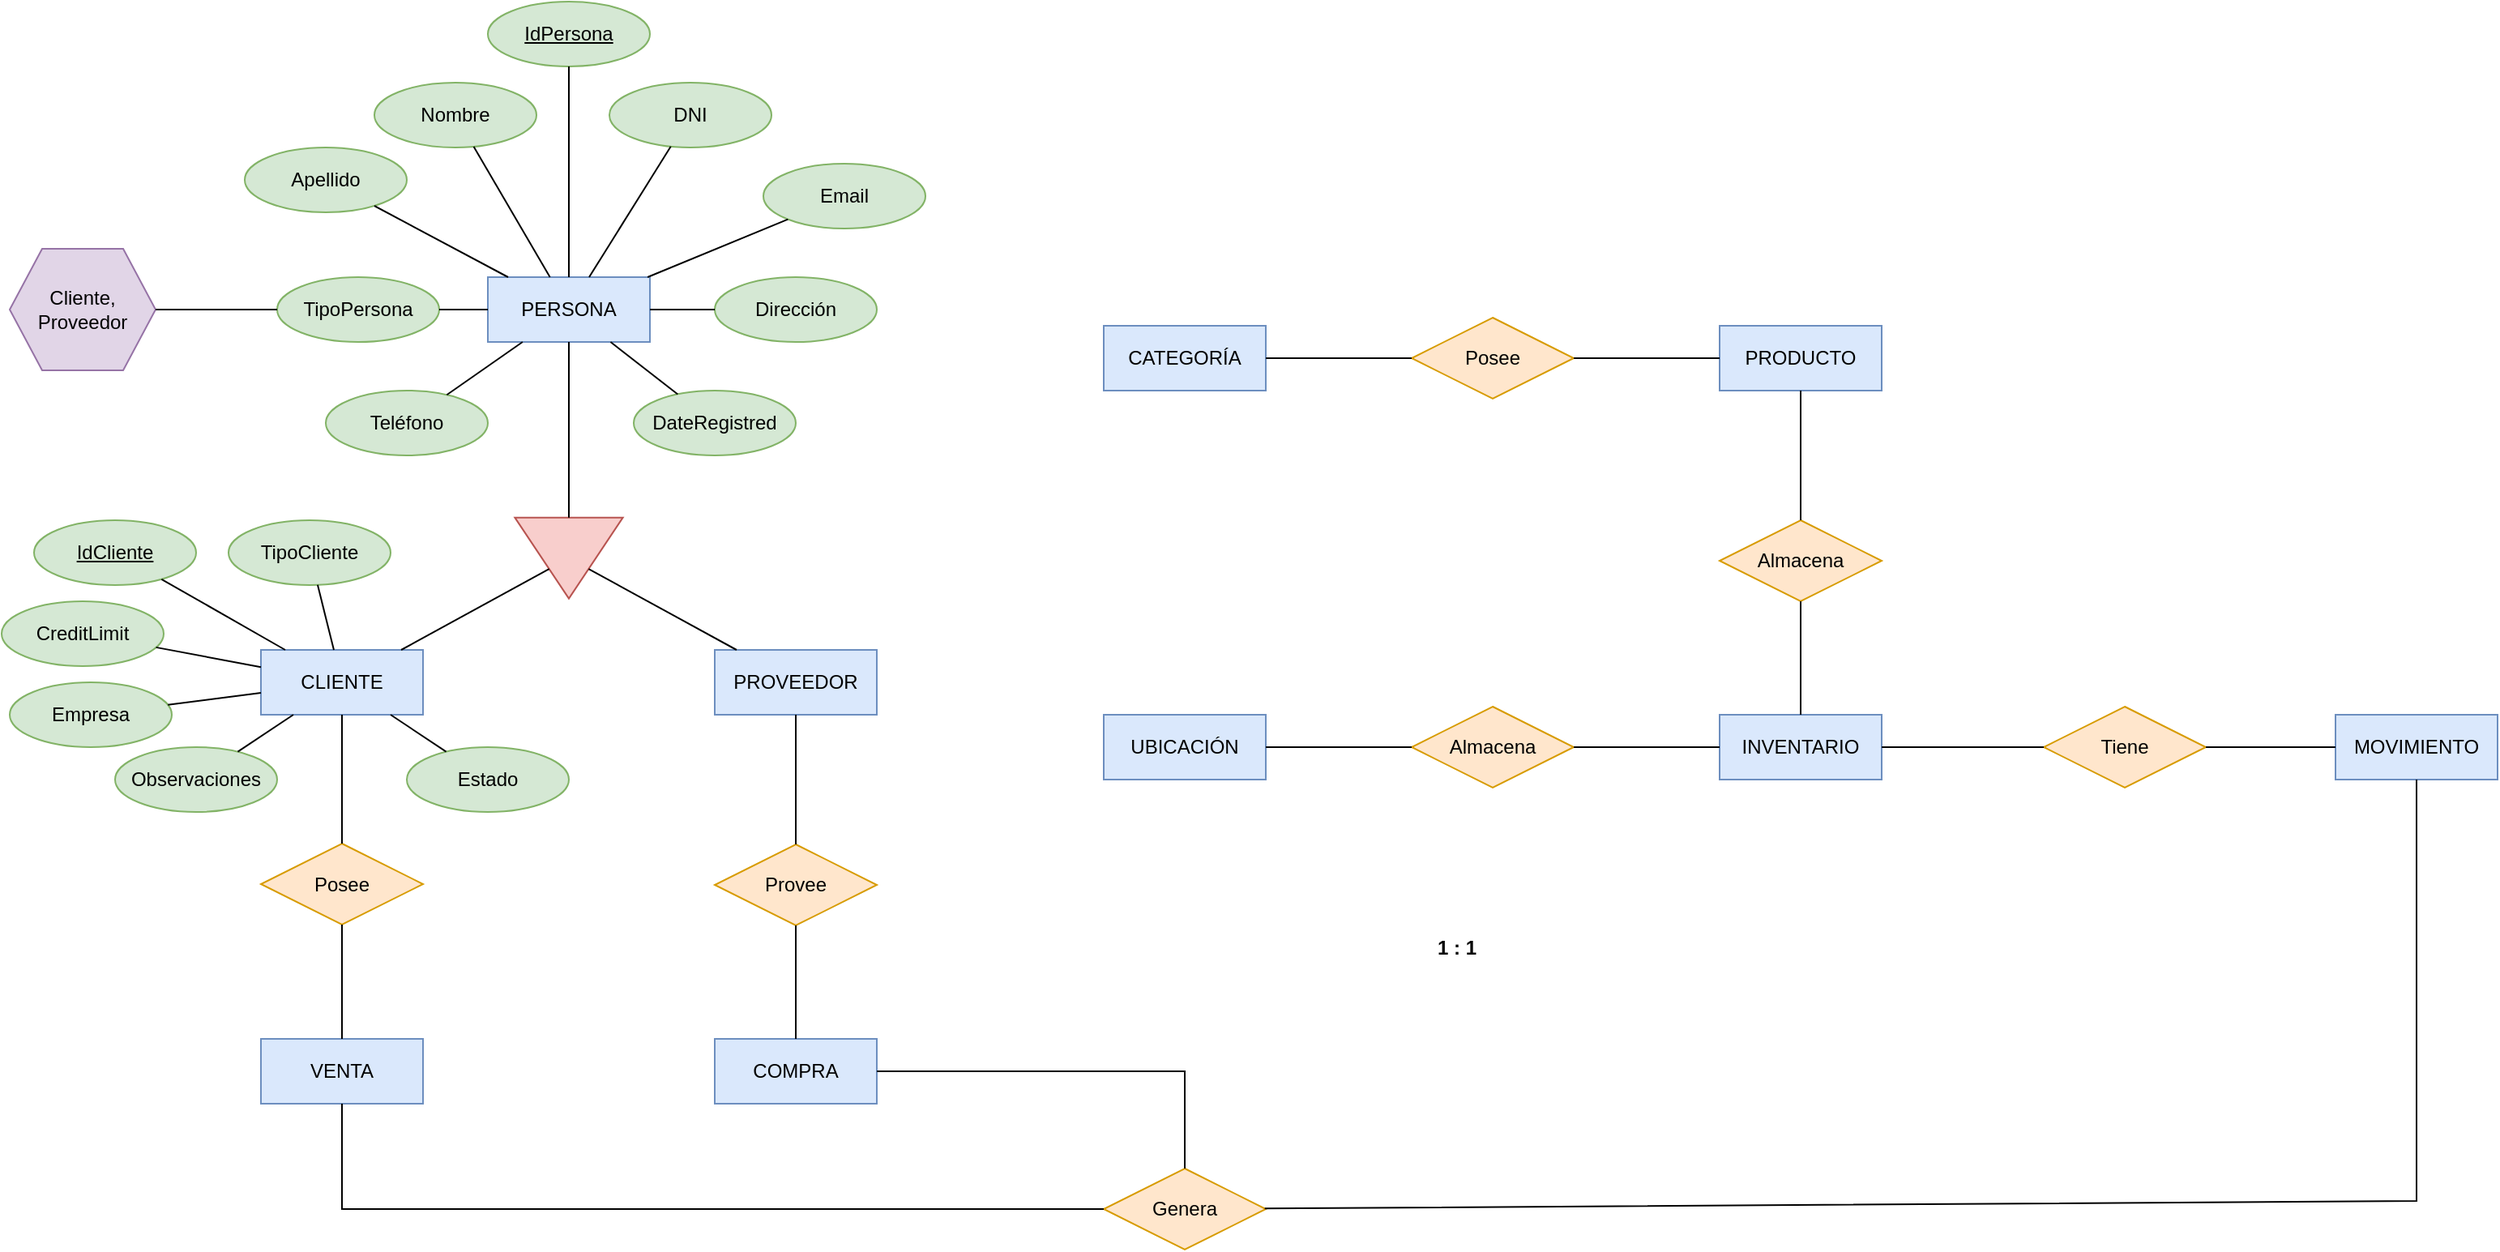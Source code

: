 <mxfile version="26.2.14">
  <diagram name="Página-1" id="IizV0ZKITarImfJM_A5O">
    <mxGraphModel dx="982" dy="695" grid="1" gridSize="10" guides="1" tooltips="1" connect="1" arrows="1" fold="1" page="1" pageScale="1" pageWidth="827" pageHeight="1169" math="0" shadow="0">
      <root>
        <mxCell id="0" />
        <mxCell id="1" parent="0" />
        <mxCell id="AASYkf402rb6I2aHNUHm-3" value="PERSONA" style="whiteSpace=wrap;html=1;align=center;fillColor=#dae8fc;strokeColor=#6c8ebf;" parent="1" vertex="1">
          <mxGeometry x="300" y="210" width="100" height="40" as="geometry" />
        </mxCell>
        <mxCell id="AASYkf402rb6I2aHNUHm-46" value="Almacena" style="shape=rhombus;perimeter=rhombusPerimeter;whiteSpace=wrap;html=1;align=center;fillColor=#ffe6cc;strokeColor=#d79b00;" parent="1" vertex="1">
          <mxGeometry x="870" y="475" width="100" height="50" as="geometry" />
        </mxCell>
        <mxCell id="AASYkf402rb6I2aHNUHm-51" value="&lt;b&gt;1 : 1&lt;/b&gt;" style="text;strokeColor=none;fillColor=none;spacingLeft=4;spacingRight=4;overflow=hidden;rotatable=0;points=[[0,0.5],[1,0.5]];portConstraint=eastwest;fontSize=12;whiteSpace=wrap;html=1;" parent="1" vertex="1">
          <mxGeometry x="880" y="609.5" width="40" height="30" as="geometry" />
        </mxCell>
        <mxCell id="AASYkf402rb6I2aHNUHm-61" value="TipoCliente" style="ellipse;whiteSpace=wrap;html=1;align=center;fillColor=#d5e8d4;strokeColor=#82b366;" parent="1" vertex="1">
          <mxGeometry x="140" y="360" width="100" height="40" as="geometry" />
        </mxCell>
        <mxCell id="A7rjeZ72b8iRB3e_D9d8-1" value="CLIENTE" style="whiteSpace=wrap;html=1;align=center;fillColor=#dae8fc;strokeColor=#6c8ebf;" vertex="1" parent="1">
          <mxGeometry x="160" y="440" width="100" height="40" as="geometry" />
        </mxCell>
        <mxCell id="A7rjeZ72b8iRB3e_D9d8-2" value="PROVEEDOR" style="whiteSpace=wrap;html=1;align=center;fillColor=#dae8fc;strokeColor=#6c8ebf;" vertex="1" parent="1">
          <mxGeometry x="440" y="440" width="100" height="40" as="geometry" />
        </mxCell>
        <mxCell id="A7rjeZ72b8iRB3e_D9d8-3" value="PRODUCTO" style="whiteSpace=wrap;html=1;align=center;fillColor=#dae8fc;strokeColor=#6c8ebf;" vertex="1" parent="1">
          <mxGeometry x="1060" y="240" width="100" height="40" as="geometry" />
        </mxCell>
        <mxCell id="A7rjeZ72b8iRB3e_D9d8-4" value="INVENTARIO" style="whiteSpace=wrap;html=1;align=center;fillColor=#dae8fc;strokeColor=#6c8ebf;" vertex="1" parent="1">
          <mxGeometry x="1060" y="480" width="100" height="40" as="geometry" />
        </mxCell>
        <mxCell id="A7rjeZ72b8iRB3e_D9d8-5" value="MOVIMIENTO" style="whiteSpace=wrap;html=1;align=center;fillColor=#dae8fc;strokeColor=#6c8ebf;" vertex="1" parent="1">
          <mxGeometry x="1440" y="480" width="100" height="40" as="geometry" />
        </mxCell>
        <mxCell id="A7rjeZ72b8iRB3e_D9d8-6" value="CATEGORÍA" style="whiteSpace=wrap;html=1;align=center;fillColor=#dae8fc;strokeColor=#6c8ebf;" vertex="1" parent="1">
          <mxGeometry x="680" y="240" width="100" height="40" as="geometry" />
        </mxCell>
        <mxCell id="A7rjeZ72b8iRB3e_D9d8-7" value="UBICACIÓN" style="whiteSpace=wrap;html=1;align=center;fillColor=#dae8fc;strokeColor=#6c8ebf;" vertex="1" parent="1">
          <mxGeometry x="680" y="480" width="100" height="40" as="geometry" />
        </mxCell>
        <mxCell id="A7rjeZ72b8iRB3e_D9d8-8" value="COMPRA" style="whiteSpace=wrap;html=1;align=center;fillColor=#dae8fc;strokeColor=#6c8ebf;" vertex="1" parent="1">
          <mxGeometry x="440" y="680" width="100" height="40" as="geometry" />
        </mxCell>
        <mxCell id="A7rjeZ72b8iRB3e_D9d8-9" value="VENTA" style="whiteSpace=wrap;html=1;align=center;fillColor=#dae8fc;strokeColor=#6c8ebf;" vertex="1" parent="1">
          <mxGeometry x="160" y="680" width="100" height="40" as="geometry" />
        </mxCell>
        <mxCell id="A7rjeZ72b8iRB3e_D9d8-10" value="" style="triangle;whiteSpace=wrap;html=1;rotation=90;fillColor=#f8cecc;strokeColor=#b85450;" vertex="1" parent="1">
          <mxGeometry x="325" y="350.0" width="50" height="66.67" as="geometry" />
        </mxCell>
        <mxCell id="A7rjeZ72b8iRB3e_D9d8-11" value="" style="endArrow=none;html=1;rounded=0;" edge="1" parent="1" source="AASYkf402rb6I2aHNUHm-3" target="A7rjeZ72b8iRB3e_D9d8-10">
          <mxGeometry relative="1" as="geometry">
            <mxPoint x="410" y="350" as="sourcePoint" />
            <mxPoint x="570" y="350" as="targetPoint" />
          </mxGeometry>
        </mxCell>
        <mxCell id="A7rjeZ72b8iRB3e_D9d8-12" value="" style="endArrow=none;html=1;rounded=0;" edge="1" parent="1" source="A7rjeZ72b8iRB3e_D9d8-1" target="A7rjeZ72b8iRB3e_D9d8-10">
          <mxGeometry relative="1" as="geometry">
            <mxPoint x="230" y="380" as="sourcePoint" />
            <mxPoint x="390" y="380" as="targetPoint" />
          </mxGeometry>
        </mxCell>
        <mxCell id="A7rjeZ72b8iRB3e_D9d8-13" value="" style="endArrow=none;html=1;rounded=0;" edge="1" parent="1" source="A7rjeZ72b8iRB3e_D9d8-10" target="A7rjeZ72b8iRB3e_D9d8-2">
          <mxGeometry relative="1" as="geometry">
            <mxPoint x="390" y="450" as="sourcePoint" />
            <mxPoint x="550" y="450" as="targetPoint" />
          </mxGeometry>
        </mxCell>
        <mxCell id="A7rjeZ72b8iRB3e_D9d8-14" value="Posee" style="shape=rhombus;perimeter=rhombusPerimeter;whiteSpace=wrap;html=1;align=center;fillColor=#ffe6cc;strokeColor=#d79b00;" vertex="1" parent="1">
          <mxGeometry x="160" y="559.5" width="100" height="50" as="geometry" />
        </mxCell>
        <mxCell id="A7rjeZ72b8iRB3e_D9d8-15" value="" style="endArrow=none;html=1;rounded=0;" edge="1" parent="1" source="A7rjeZ72b8iRB3e_D9d8-1" target="A7rjeZ72b8iRB3e_D9d8-14">
          <mxGeometry relative="1" as="geometry">
            <mxPoint x="210" y="520" as="sourcePoint" />
            <mxPoint x="370" y="520" as="targetPoint" />
          </mxGeometry>
        </mxCell>
        <mxCell id="A7rjeZ72b8iRB3e_D9d8-16" value="" style="endArrow=none;html=1;rounded=0;" edge="1" parent="1" source="A7rjeZ72b8iRB3e_D9d8-14" target="A7rjeZ72b8iRB3e_D9d8-9">
          <mxGeometry relative="1" as="geometry">
            <mxPoint x="400" y="540" as="sourcePoint" />
            <mxPoint x="560" y="540" as="targetPoint" />
          </mxGeometry>
        </mxCell>
        <mxCell id="A7rjeZ72b8iRB3e_D9d8-17" value="Provee" style="shape=rhombus;perimeter=rhombusPerimeter;whiteSpace=wrap;html=1;align=center;fillColor=#ffe6cc;strokeColor=#d79b00;" vertex="1" parent="1">
          <mxGeometry x="440" y="560" width="100" height="50" as="geometry" />
        </mxCell>
        <mxCell id="A7rjeZ72b8iRB3e_D9d8-18" value="" style="endArrow=none;html=1;rounded=0;" edge="1" parent="1" source="A7rjeZ72b8iRB3e_D9d8-2" target="A7rjeZ72b8iRB3e_D9d8-17">
          <mxGeometry relative="1" as="geometry">
            <mxPoint x="490" y="510" as="sourcePoint" />
            <mxPoint x="650" y="510" as="targetPoint" />
          </mxGeometry>
        </mxCell>
        <mxCell id="A7rjeZ72b8iRB3e_D9d8-19" value="" style="endArrow=none;html=1;rounded=0;" edge="1" parent="1" source="A7rjeZ72b8iRB3e_D9d8-17" target="A7rjeZ72b8iRB3e_D9d8-8">
          <mxGeometry relative="1" as="geometry">
            <mxPoint x="610" y="620" as="sourcePoint" />
            <mxPoint x="770" y="620" as="targetPoint" />
          </mxGeometry>
        </mxCell>
        <mxCell id="A7rjeZ72b8iRB3e_D9d8-20" value="Posee" style="shape=rhombus;perimeter=rhombusPerimeter;whiteSpace=wrap;html=1;align=center;fillColor=#ffe6cc;strokeColor=#d79b00;" vertex="1" parent="1">
          <mxGeometry x="870" y="235" width="100" height="50" as="geometry" />
        </mxCell>
        <mxCell id="A7rjeZ72b8iRB3e_D9d8-21" value="" style="endArrow=none;html=1;rounded=0;" edge="1" parent="1" source="A7rjeZ72b8iRB3e_D9d8-6" target="A7rjeZ72b8iRB3e_D9d8-20">
          <mxGeometry relative="1" as="geometry">
            <mxPoint x="770" y="340" as="sourcePoint" />
            <mxPoint x="930" y="340" as="targetPoint" />
          </mxGeometry>
        </mxCell>
        <mxCell id="A7rjeZ72b8iRB3e_D9d8-22" value="" style="endArrow=none;html=1;rounded=0;" edge="1" parent="1" source="A7rjeZ72b8iRB3e_D9d8-20" target="A7rjeZ72b8iRB3e_D9d8-3">
          <mxGeometry relative="1" as="geometry">
            <mxPoint x="920" y="560" as="sourcePoint" />
            <mxPoint x="1080" y="560" as="targetPoint" />
          </mxGeometry>
        </mxCell>
        <mxCell id="A7rjeZ72b8iRB3e_D9d8-23" value="Almacena" style="shape=rhombus;perimeter=rhombusPerimeter;whiteSpace=wrap;html=1;align=center;fillColor=#ffe6cc;strokeColor=#d79b00;" vertex="1" parent="1">
          <mxGeometry x="1060" y="360" width="100" height="50" as="geometry" />
        </mxCell>
        <mxCell id="A7rjeZ72b8iRB3e_D9d8-24" value="" style="endArrow=none;html=1;rounded=0;" edge="1" parent="1" source="A7rjeZ72b8iRB3e_D9d8-3" target="A7rjeZ72b8iRB3e_D9d8-23">
          <mxGeometry relative="1" as="geometry">
            <mxPoint x="1120" y="310" as="sourcePoint" />
            <mxPoint x="1280" y="310" as="targetPoint" />
          </mxGeometry>
        </mxCell>
        <mxCell id="A7rjeZ72b8iRB3e_D9d8-25" value="" style="endArrow=none;html=1;rounded=0;" edge="1" parent="1" source="A7rjeZ72b8iRB3e_D9d8-23" target="A7rjeZ72b8iRB3e_D9d8-4">
          <mxGeometry relative="1" as="geometry">
            <mxPoint x="1110" y="440" as="sourcePoint" />
            <mxPoint x="1270" y="440" as="targetPoint" />
          </mxGeometry>
        </mxCell>
        <mxCell id="A7rjeZ72b8iRB3e_D9d8-26" value="Tiene" style="shape=rhombus;perimeter=rhombusPerimeter;whiteSpace=wrap;html=1;align=center;fillColor=#ffe6cc;strokeColor=#d79b00;" vertex="1" parent="1">
          <mxGeometry x="1260" y="475" width="100" height="50" as="geometry" />
        </mxCell>
        <mxCell id="A7rjeZ72b8iRB3e_D9d8-27" value="" style="endArrow=none;html=1;rounded=0;" edge="1" parent="1" source="A7rjeZ72b8iRB3e_D9d8-4" target="A7rjeZ72b8iRB3e_D9d8-26">
          <mxGeometry relative="1" as="geometry">
            <mxPoint x="1180" y="560" as="sourcePoint" />
            <mxPoint x="1340" y="560" as="targetPoint" />
          </mxGeometry>
        </mxCell>
        <mxCell id="A7rjeZ72b8iRB3e_D9d8-28" value="" style="endArrow=none;html=1;rounded=0;" edge="1" parent="1" source="A7rjeZ72b8iRB3e_D9d8-26" target="A7rjeZ72b8iRB3e_D9d8-5">
          <mxGeometry relative="1" as="geometry">
            <mxPoint x="1310" y="590" as="sourcePoint" />
            <mxPoint x="1470" y="590" as="targetPoint" />
          </mxGeometry>
        </mxCell>
        <mxCell id="A7rjeZ72b8iRB3e_D9d8-29" value="Genera" style="shape=rhombus;perimeter=rhombusPerimeter;whiteSpace=wrap;html=1;align=center;fillColor=#ffe6cc;strokeColor=#d79b00;" vertex="1" parent="1">
          <mxGeometry x="680" y="760" width="100" height="50" as="geometry" />
        </mxCell>
        <mxCell id="A7rjeZ72b8iRB3e_D9d8-30" value="" style="endArrow=none;html=1;rounded=0;" edge="1" parent="1" source="A7rjeZ72b8iRB3e_D9d8-9" target="A7rjeZ72b8iRB3e_D9d8-29">
          <mxGeometry relative="1" as="geometry">
            <mxPoint x="410" y="800" as="sourcePoint" />
            <mxPoint x="570" y="800" as="targetPoint" />
            <Array as="points">
              <mxPoint x="210" y="785" />
            </Array>
          </mxGeometry>
        </mxCell>
        <mxCell id="A7rjeZ72b8iRB3e_D9d8-31" value="" style="endArrow=none;html=1;rounded=0;" edge="1" parent="1" source="A7rjeZ72b8iRB3e_D9d8-29" target="A7rjeZ72b8iRB3e_D9d8-5">
          <mxGeometry relative="1" as="geometry">
            <mxPoint x="1040" y="810" as="sourcePoint" />
            <mxPoint x="1200" y="810" as="targetPoint" />
            <Array as="points">
              <mxPoint x="1490" y="780" />
            </Array>
          </mxGeometry>
        </mxCell>
        <mxCell id="A7rjeZ72b8iRB3e_D9d8-32" value="" style="endArrow=none;html=1;rounded=0;" edge="1" parent="1" source="A7rjeZ72b8iRB3e_D9d8-8" target="A7rjeZ72b8iRB3e_D9d8-29">
          <mxGeometry relative="1" as="geometry">
            <mxPoint x="590" y="700" as="sourcePoint" />
            <mxPoint x="750" y="700" as="targetPoint" />
            <Array as="points">
              <mxPoint x="730" y="700" />
            </Array>
          </mxGeometry>
        </mxCell>
        <mxCell id="A7rjeZ72b8iRB3e_D9d8-33" value="" style="endArrow=none;html=1;rounded=0;" edge="1" parent="1" source="A7rjeZ72b8iRB3e_D9d8-7" target="AASYkf402rb6I2aHNUHm-46">
          <mxGeometry relative="1" as="geometry">
            <mxPoint x="920" y="640" as="sourcePoint" />
            <mxPoint x="1080" y="640" as="targetPoint" />
          </mxGeometry>
        </mxCell>
        <mxCell id="A7rjeZ72b8iRB3e_D9d8-34" value="" style="endArrow=none;html=1;rounded=0;" edge="1" parent="1" source="AASYkf402rb6I2aHNUHm-46" target="A7rjeZ72b8iRB3e_D9d8-4">
          <mxGeometry relative="1" as="geometry">
            <mxPoint x="970" y="590" as="sourcePoint" />
            <mxPoint x="1130" y="590" as="targetPoint" />
          </mxGeometry>
        </mxCell>
        <mxCell id="A7rjeZ72b8iRB3e_D9d8-35" value="IdPersona" style="ellipse;whiteSpace=wrap;html=1;align=center;fontStyle=4;fillColor=#d5e8d4;strokeColor=#82b366;" vertex="1" parent="1">
          <mxGeometry x="300" y="40" width="100" height="40" as="geometry" />
        </mxCell>
        <mxCell id="A7rjeZ72b8iRB3e_D9d8-36" value="Nombre" style="ellipse;whiteSpace=wrap;html=1;align=center;fillColor=#d5e8d4;strokeColor=#82b366;" vertex="1" parent="1">
          <mxGeometry x="230" y="90" width="100" height="40" as="geometry" />
        </mxCell>
        <mxCell id="A7rjeZ72b8iRB3e_D9d8-37" value="Apellido" style="ellipse;whiteSpace=wrap;html=1;align=center;fillColor=#d5e8d4;strokeColor=#82b366;" vertex="1" parent="1">
          <mxGeometry x="150" y="130" width="100" height="40" as="geometry" />
        </mxCell>
        <mxCell id="A7rjeZ72b8iRB3e_D9d8-38" value="DNI" style="ellipse;whiteSpace=wrap;html=1;align=center;fillColor=#d5e8d4;strokeColor=#82b366;" vertex="1" parent="1">
          <mxGeometry x="375" y="90" width="100" height="40" as="geometry" />
        </mxCell>
        <mxCell id="A7rjeZ72b8iRB3e_D9d8-39" value="Email" style="ellipse;whiteSpace=wrap;html=1;align=center;fillColor=#d5e8d4;strokeColor=#82b366;" vertex="1" parent="1">
          <mxGeometry x="470" y="140" width="100" height="40" as="geometry" />
        </mxCell>
        <mxCell id="A7rjeZ72b8iRB3e_D9d8-40" value="Teléfono" style="ellipse;whiteSpace=wrap;html=1;align=center;fillColor=#d5e8d4;strokeColor=#82b366;" vertex="1" parent="1">
          <mxGeometry x="200" y="280" width="100" height="40" as="geometry" />
        </mxCell>
        <mxCell id="A7rjeZ72b8iRB3e_D9d8-41" value="Dirección" style="ellipse;whiteSpace=wrap;html=1;align=center;fillColor=#d5e8d4;strokeColor=#82b366;" vertex="1" parent="1">
          <mxGeometry x="440" y="210" width="100" height="40" as="geometry" />
        </mxCell>
        <mxCell id="A7rjeZ72b8iRB3e_D9d8-42" value="DateRegistred" style="ellipse;whiteSpace=wrap;html=1;align=center;fillColor=#d5e8d4;strokeColor=#82b366;" vertex="1" parent="1">
          <mxGeometry x="390" y="280" width="100" height="40" as="geometry" />
        </mxCell>
        <mxCell id="A7rjeZ72b8iRB3e_D9d8-45" value="TipoPersona" style="ellipse;whiteSpace=wrap;html=1;align=center;fillColor=#d5e8d4;strokeColor=#82b366;" vertex="1" parent="1">
          <mxGeometry x="170" y="210" width="100" height="40" as="geometry" />
        </mxCell>
        <mxCell id="A7rjeZ72b8iRB3e_D9d8-46" value="" style="endArrow=none;html=1;rounded=0;" edge="1" parent="1" source="AASYkf402rb6I2aHNUHm-3" target="A7rjeZ72b8iRB3e_D9d8-35">
          <mxGeometry relative="1" as="geometry">
            <mxPoint x="320" y="120" as="sourcePoint" />
            <mxPoint x="480" y="120" as="targetPoint" />
          </mxGeometry>
        </mxCell>
        <mxCell id="A7rjeZ72b8iRB3e_D9d8-47" value="" style="endArrow=none;html=1;rounded=0;" edge="1" parent="1" source="A7rjeZ72b8iRB3e_D9d8-36" target="AASYkf402rb6I2aHNUHm-3">
          <mxGeometry relative="1" as="geometry">
            <mxPoint x="260" y="120" as="sourcePoint" />
            <mxPoint x="420" y="120" as="targetPoint" />
          </mxGeometry>
        </mxCell>
        <mxCell id="A7rjeZ72b8iRB3e_D9d8-48" value="" style="endArrow=none;html=1;rounded=0;" edge="1" parent="1" source="A7rjeZ72b8iRB3e_D9d8-37" target="AASYkf402rb6I2aHNUHm-3">
          <mxGeometry relative="1" as="geometry">
            <mxPoint x="240" y="180" as="sourcePoint" />
            <mxPoint x="400" y="180" as="targetPoint" />
          </mxGeometry>
        </mxCell>
        <mxCell id="A7rjeZ72b8iRB3e_D9d8-49" value="" style="endArrow=none;html=1;rounded=0;" edge="1" parent="1" source="A7rjeZ72b8iRB3e_D9d8-40" target="AASYkf402rb6I2aHNUHm-3">
          <mxGeometry relative="1" as="geometry">
            <mxPoint x="160" y="210" as="sourcePoint" />
            <mxPoint x="320" y="210" as="targetPoint" />
          </mxGeometry>
        </mxCell>
        <mxCell id="A7rjeZ72b8iRB3e_D9d8-50" value="" style="endArrow=none;html=1;rounded=0;" edge="1" parent="1" source="A7rjeZ72b8iRB3e_D9d8-45" target="AASYkf402rb6I2aHNUHm-3">
          <mxGeometry relative="1" as="geometry">
            <mxPoint x="310" y="300" as="sourcePoint" />
            <mxPoint x="470" y="300" as="targetPoint" />
          </mxGeometry>
        </mxCell>
        <mxCell id="A7rjeZ72b8iRB3e_D9d8-51" value="" style="endArrow=none;html=1;rounded=0;" edge="1" parent="1" source="AASYkf402rb6I2aHNUHm-3" target="A7rjeZ72b8iRB3e_D9d8-38">
          <mxGeometry relative="1" as="geometry">
            <mxPoint x="400" y="170" as="sourcePoint" />
            <mxPoint x="560" y="170" as="targetPoint" />
          </mxGeometry>
        </mxCell>
        <mxCell id="A7rjeZ72b8iRB3e_D9d8-52" value="" style="endArrow=none;html=1;rounded=0;" edge="1" parent="1" source="AASYkf402rb6I2aHNUHm-3" target="A7rjeZ72b8iRB3e_D9d8-39">
          <mxGeometry relative="1" as="geometry">
            <mxPoint x="420" y="190" as="sourcePoint" />
            <mxPoint x="580" y="190" as="targetPoint" />
          </mxGeometry>
        </mxCell>
        <mxCell id="A7rjeZ72b8iRB3e_D9d8-53" value="" style="endArrow=none;html=1;rounded=0;" edge="1" parent="1" source="AASYkf402rb6I2aHNUHm-3" target="A7rjeZ72b8iRB3e_D9d8-41">
          <mxGeometry relative="1" as="geometry">
            <mxPoint x="460" y="250" as="sourcePoint" />
            <mxPoint x="620" y="250" as="targetPoint" />
          </mxGeometry>
        </mxCell>
        <mxCell id="A7rjeZ72b8iRB3e_D9d8-54" value="" style="endArrow=none;html=1;rounded=0;" edge="1" parent="1" source="AASYkf402rb6I2aHNUHm-3" target="A7rjeZ72b8iRB3e_D9d8-42">
          <mxGeometry relative="1" as="geometry">
            <mxPoint x="390" y="280" as="sourcePoint" />
            <mxPoint x="550" y="280" as="targetPoint" />
          </mxGeometry>
        </mxCell>
        <mxCell id="A7rjeZ72b8iRB3e_D9d8-55" value="IdCliente" style="ellipse;whiteSpace=wrap;html=1;align=center;fontStyle=4;fillColor=#d5e8d4;strokeColor=#82b366;" vertex="1" parent="1">
          <mxGeometry x="20" y="360" width="100" height="40" as="geometry" />
        </mxCell>
        <mxCell id="A7rjeZ72b8iRB3e_D9d8-57" value="Cliente,&lt;div&gt;Proveedor&lt;/div&gt;" style="shape=hexagon;perimeter=hexagonPerimeter2;whiteSpace=wrap;html=1;fixedSize=1;fillColor=#e1d5e7;strokeColor=#9673a6;" vertex="1" parent="1">
          <mxGeometry x="5" y="192.5" width="90" height="75" as="geometry" />
        </mxCell>
        <mxCell id="A7rjeZ72b8iRB3e_D9d8-58" value="" style="endArrow=none;html=1;rounded=0;" edge="1" parent="1" source="A7rjeZ72b8iRB3e_D9d8-57" target="A7rjeZ72b8iRB3e_D9d8-45">
          <mxGeometry relative="1" as="geometry">
            <mxPoint x="100" y="280" as="sourcePoint" />
            <mxPoint x="260" y="280" as="targetPoint" />
          </mxGeometry>
        </mxCell>
        <mxCell id="A7rjeZ72b8iRB3e_D9d8-59" value="CreditLimit" style="ellipse;whiteSpace=wrap;html=1;align=center;fillColor=#d5e8d4;strokeColor=#82b366;" vertex="1" parent="1">
          <mxGeometry y="410" width="100" height="40" as="geometry" />
        </mxCell>
        <mxCell id="A7rjeZ72b8iRB3e_D9d8-60" value="Empresa" style="ellipse;whiteSpace=wrap;html=1;align=center;fillColor=#d5e8d4;strokeColor=#82b366;" vertex="1" parent="1">
          <mxGeometry x="5" y="460" width="100" height="40" as="geometry" />
        </mxCell>
        <mxCell id="A7rjeZ72b8iRB3e_D9d8-61" value="" style="endArrow=none;html=1;rounded=0;" edge="1" parent="1" source="AASYkf402rb6I2aHNUHm-61" target="A7rjeZ72b8iRB3e_D9d8-1">
          <mxGeometry relative="1" as="geometry">
            <mxPoint x="230" y="400" as="sourcePoint" />
            <mxPoint x="390" y="400" as="targetPoint" />
          </mxGeometry>
        </mxCell>
        <mxCell id="A7rjeZ72b8iRB3e_D9d8-62" value="" style="endArrow=none;html=1;rounded=0;" edge="1" parent="1" source="A7rjeZ72b8iRB3e_D9d8-55" target="A7rjeZ72b8iRB3e_D9d8-1">
          <mxGeometry relative="1" as="geometry">
            <mxPoint x="70" y="470" as="sourcePoint" />
            <mxPoint x="230" y="470" as="targetPoint" />
          </mxGeometry>
        </mxCell>
        <mxCell id="A7rjeZ72b8iRB3e_D9d8-63" value="" style="endArrow=none;html=1;rounded=0;" edge="1" parent="1" source="A7rjeZ72b8iRB3e_D9d8-59" target="A7rjeZ72b8iRB3e_D9d8-1">
          <mxGeometry relative="1" as="geometry">
            <mxPoint x="170" y="510" as="sourcePoint" />
            <mxPoint x="330" y="510" as="targetPoint" />
          </mxGeometry>
        </mxCell>
        <mxCell id="A7rjeZ72b8iRB3e_D9d8-64" value="" style="endArrow=none;html=1;rounded=0;" edge="1" parent="1" source="A7rjeZ72b8iRB3e_D9d8-60" target="A7rjeZ72b8iRB3e_D9d8-1">
          <mxGeometry relative="1" as="geometry">
            <mxPoint x="140" y="520" as="sourcePoint" />
            <mxPoint x="300" y="520" as="targetPoint" />
          </mxGeometry>
        </mxCell>
        <mxCell id="A7rjeZ72b8iRB3e_D9d8-65" value="Estado" style="ellipse;whiteSpace=wrap;html=1;align=center;fillColor=#d5e8d4;strokeColor=#82b366;" vertex="1" parent="1">
          <mxGeometry x="250" y="500" width="100" height="40" as="geometry" />
        </mxCell>
        <mxCell id="A7rjeZ72b8iRB3e_D9d8-66" value="" style="endArrow=none;html=1;rounded=0;" edge="1" parent="1" source="A7rjeZ72b8iRB3e_D9d8-1" target="A7rjeZ72b8iRB3e_D9d8-65">
          <mxGeometry relative="1" as="geometry">
            <mxPoint x="310" y="550" as="sourcePoint" />
            <mxPoint x="470" y="550" as="targetPoint" />
          </mxGeometry>
        </mxCell>
        <mxCell id="A7rjeZ72b8iRB3e_D9d8-69" value="Observaciones" style="ellipse;whiteSpace=wrap;html=1;align=center;fillColor=#d5e8d4;strokeColor=#82b366;" vertex="1" parent="1">
          <mxGeometry x="70" y="500" width="100" height="40" as="geometry" />
        </mxCell>
        <mxCell id="A7rjeZ72b8iRB3e_D9d8-70" value="" style="endArrow=none;html=1;rounded=0;" edge="1" parent="1" source="A7rjeZ72b8iRB3e_D9d8-69" target="A7rjeZ72b8iRB3e_D9d8-1">
          <mxGeometry relative="1" as="geometry">
            <mxPoint x="160" y="520" as="sourcePoint" />
            <mxPoint x="320" y="520" as="targetPoint" />
          </mxGeometry>
        </mxCell>
      </root>
    </mxGraphModel>
  </diagram>
</mxfile>
